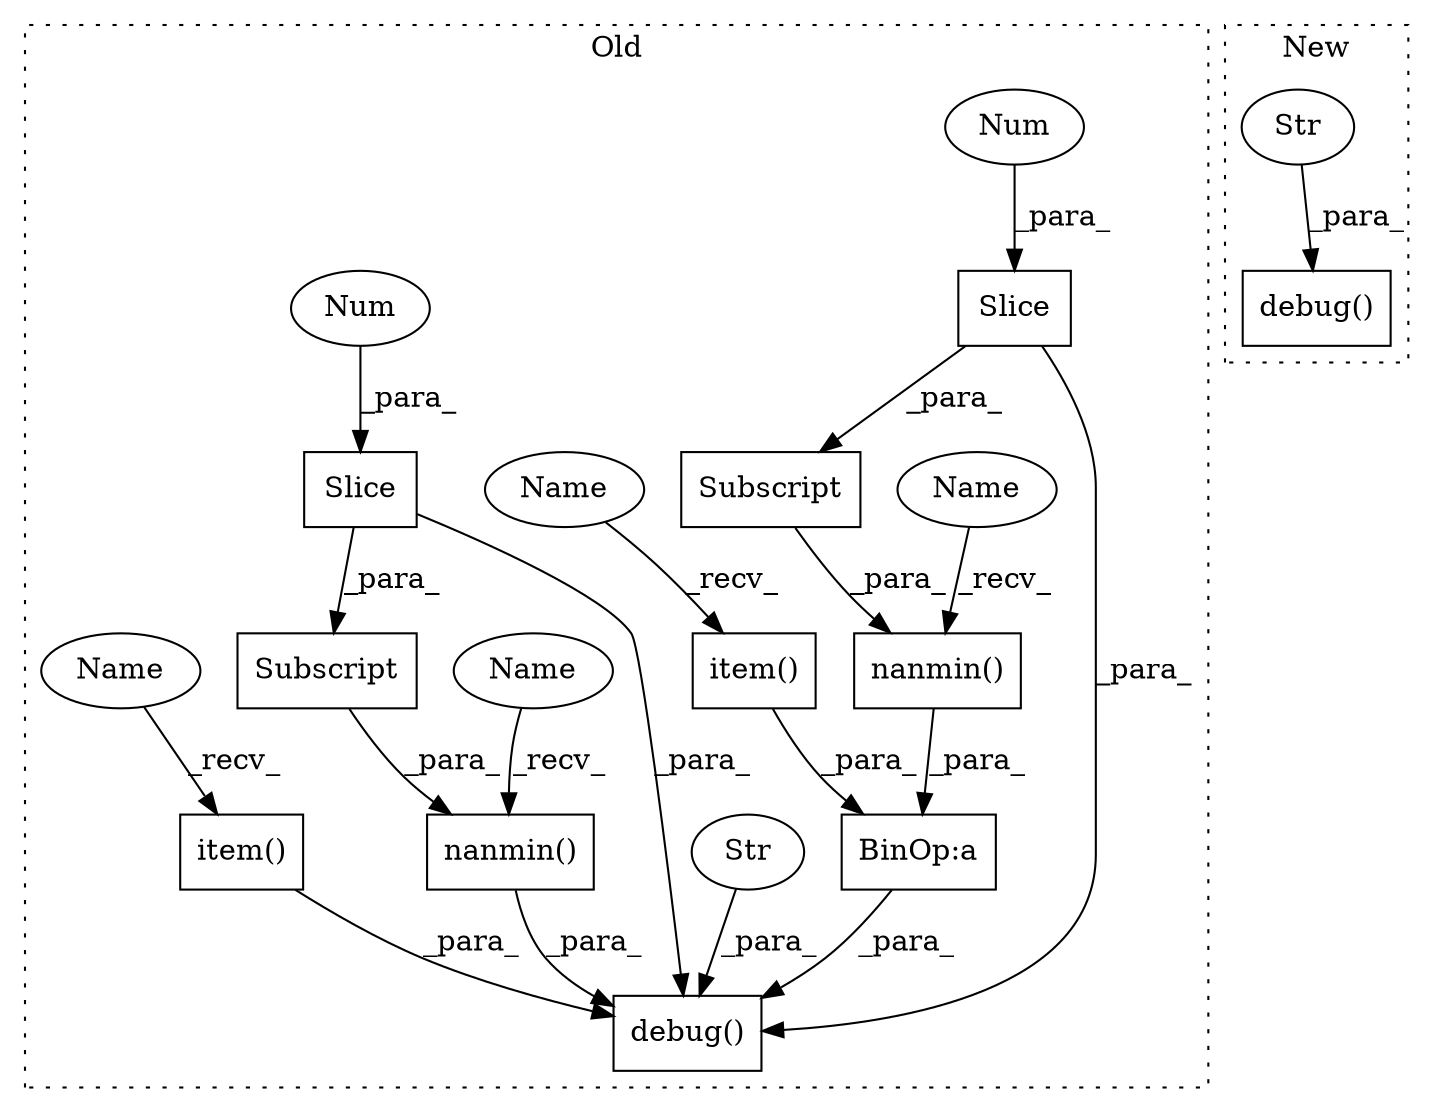 digraph G {
subgraph cluster0 {
1 [label="item()" a="75" s="17275" l="11" shape="box"];
4 [label="BinOp:a" a="82" s="17272" l="3" shape="box"];
5 [label="Slice" a="80" s="17267" l="3" shape="box"];
6 [label="Subscript" a="63" s="17249,0" l="22,0" shape="box"];
7 [label="item()" a="75" s="17191" l="11" shape="box"];
8 [label="Num" a="76" s="17268" l="2" shape="ellipse"];
9 [label="nanmin()" a="75" s="17239,17271" l="10,1" shape="box"];
10 [label="nanmin()" a="75" s="17204,17236" l="10,1" shape="box"];
11 [label="Subscript" a="63" s="17214,0" l="22,0" shape="box"];
12 [label="Slice" a="80" s="17232" l="3" shape="box"];
13 [label="Num" a="76" s="17233" l="2" shape="ellipse"];
14 [label="debug()" a="75" s="17138,17294" l="26,1" shape="box"];
15 [label="Str" a="66" s="17164" l="25" shape="ellipse"];
16 [label="Name" a="87" s="17204" l="2" shape="ellipse"];
17 [label="Name" a="87" s="17239" l="2" shape="ellipse"];
18 [label="Name" a="87" s="17275" l="4" shape="ellipse"];
19 [label="Name" a="87" s="17191" l="4" shape="ellipse"];
label = "Old";
style="dotted";
}
subgraph cluster1 {
2 [label="debug()" a="75" s="17145,17319" l="26,1" shape="box"];
3 [label="Str" a="66" s="17171" l="148" shape="ellipse"];
label = "New";
style="dotted";
}
1 -> 4 [label="_para_"];
3 -> 2 [label="_para_"];
4 -> 14 [label="_para_"];
5 -> 6 [label="_para_"];
5 -> 14 [label="_para_"];
6 -> 9 [label="_para_"];
7 -> 14 [label="_para_"];
8 -> 5 [label="_para_"];
9 -> 4 [label="_para_"];
10 -> 14 [label="_para_"];
11 -> 10 [label="_para_"];
12 -> 11 [label="_para_"];
12 -> 14 [label="_para_"];
13 -> 12 [label="_para_"];
15 -> 14 [label="_para_"];
16 -> 10 [label="_recv_"];
17 -> 9 [label="_recv_"];
18 -> 1 [label="_recv_"];
19 -> 7 [label="_recv_"];
}